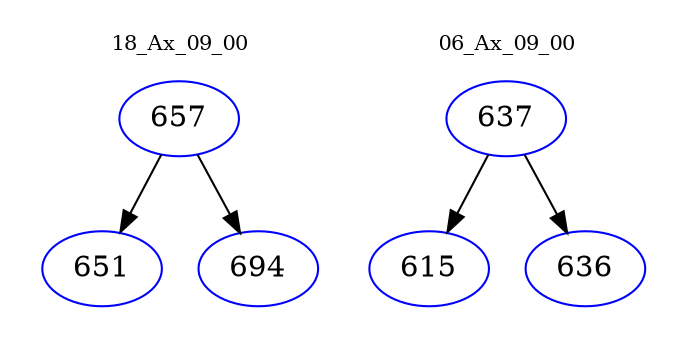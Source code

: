 digraph{
subgraph cluster_0 {
color = white
label = "18_Ax_09_00";
fontsize=10;
T0_657 [label="657", color="blue"]
T0_657 -> T0_651 [color="black"]
T0_651 [label="651", color="blue"]
T0_657 -> T0_694 [color="black"]
T0_694 [label="694", color="blue"]
}
subgraph cluster_1 {
color = white
label = "06_Ax_09_00";
fontsize=10;
T1_637 [label="637", color="blue"]
T1_637 -> T1_615 [color="black"]
T1_615 [label="615", color="blue"]
T1_637 -> T1_636 [color="black"]
T1_636 [label="636", color="blue"]
}
}
